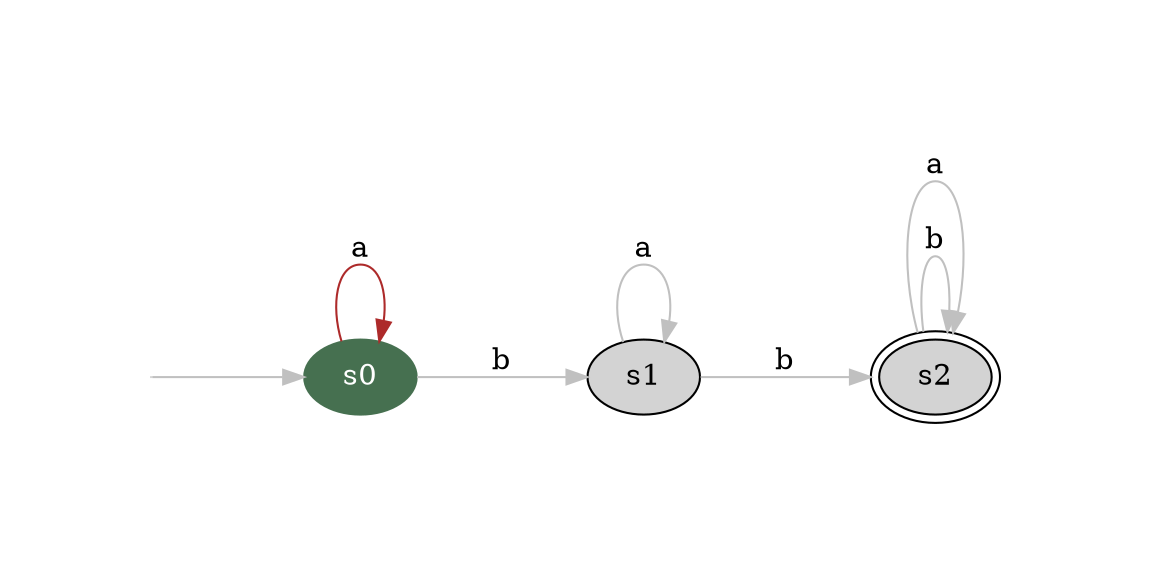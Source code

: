 digraph G {
	rankdir=LR;
	overlap=scale;
	sep=0.1;
	pad=1;
	nodesep=0.5;
	ranksep=1;

	node [style="rounded,filled"]
	edge [color="gray"]

	s2 [peripheries=2]

	start [label= "", shape=none,height=.0,width=.0]
	start -> s0

	s0 [color="#467050", fontcolor="white"]	s2 -> s2 [label="b"]
	s2 -> s2 [label="a"]
	s1 -> s2 [label="b"]
	s1 -> s1 [label="a"]
	s0 -> s1 [label="b"]
	s0 -> s0 [label="a", color="#ad2a2a"]
}